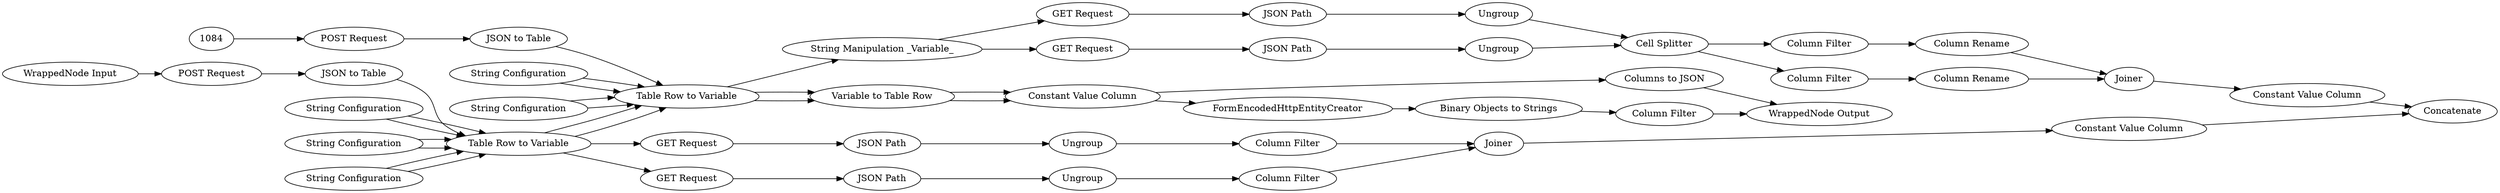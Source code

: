 digraph {
	2 [label="GET Request"]
	4 [label="JSON Path"]
	31 [label="POST Request"]
	33 [label="JSON to Table"]
	35 [label="String Manipulation _Variable_"]
	37 [label="GET Request"]
	38 [label="GET Request"]
	39 [label="JSON Path"]
	40 [label="JSON Path"]
	49 [label=Joiner]
	52 [label="POST Request"]
	53 [label="JSON Path"]
	59 [label="GET Request"]
	60 [label="JSON to Table"]
	1075 [label=Joiner]
	1076 [label=Concatenate]
	1077 [label="Constant Value Column"]
	1078 [label="Constant Value Column"]
	1082 [label="WrappedNode Input"]
	1089 [label="Merge Variables"]
	1090 [label="Merge Variables"]
	1092 [label="Constant Value Column"]
	1096 [label="WrappedNode Output"]
	1099 [label="Columns to JSON"]
	1100 [label="String Configuration"]
	1101 [label="String Configuration"]
	1102 [label="String Configuration"]
	1103 [label="String Configuration"]
	1104 [label="String Configuration"]
	1105 [label="Variable to Table Row"]
	1079 [label=FormEncodedHttpEntityCreator]
	1081 [label="Binary Objects to Strings"]
	1082 [label="WrappedNode Input"]
	1089 [label="Merge Variables"]
	1090 [label="Merge Variables"]
	1092 [label="Constant Value Column"]
	1096 [label="WrappedNode Output"]
	1097 [label="Column Filter"]
	1100 [label="String Configuration"]
	1101 [label="String Configuration"]
	1102 [label="String Configuration"]
	1103 [label="String Configuration"]
	1104 [label="String Configuration"]
	1105 [label="Variable to Table Row"]
	43 [label=Ungroup]
	46 [label="Column Filter"]
	47 [label="Column Rename"]
	1070 [label="Cell Splitter"]
	44 [label=Ungroup]
	48 [label="Column Filter"]
	50 [label="Column Rename"]
	1070 [label="Cell Splitter"]
	27 [label=Ungroup]
	58 [label="Column Filter"]
	8 [label=Ungroup]
	61 [label="Column Filter"]
	1089 [label="Table Row to Variable"]
	1090 [label="Table Row to Variable"]
	1089 -> 1090
	1090 -> 1105
	1092 -> 1099
	1099 -> 1096
	1100 -> 1089
	1101 -> 1089
	1102 -> 1089
	1103 -> 1090
	1104 -> 1090
	1105 -> 1092
	1079 -> 1081
	1081 -> 1097
	1089 -> 1090
	1090 -> 1105
	1092 -> 1079
	1097 -> 1096
	1100 -> 1089
	1101 -> 1089
	1102 -> 1089
	1103 -> 1090
	1104 -> 1090
	1105 -> 1092
	43 -> 1070
	46 -> 47
	1070 -> 46
	44 -> 1070
	48 -> 50
	1070 -> 48
	27 -> 58
	8 -> 61
	2 -> 4
	4 -> 8
	31 -> 33
	33 -> 1090
	35 -> 38
	35 -> 37
	37 -> 39
	38 -> 40
	39 -> 43
	40 -> 44
	49 -> 1078
	52 -> 60
	53 -> 27
	59 -> 53
	60 -> 1089
	1075 -> 1077
	1077 -> 1076
	1078 -> 1076
	1082 -> 52
	1084 -> 31
	47 -> 49
	50 -> 49
	58 -> 1075
	61 -> 1075
	1089 -> 2
	1089 -> 59
	1090 -> 35
	rankdir=LR
}
